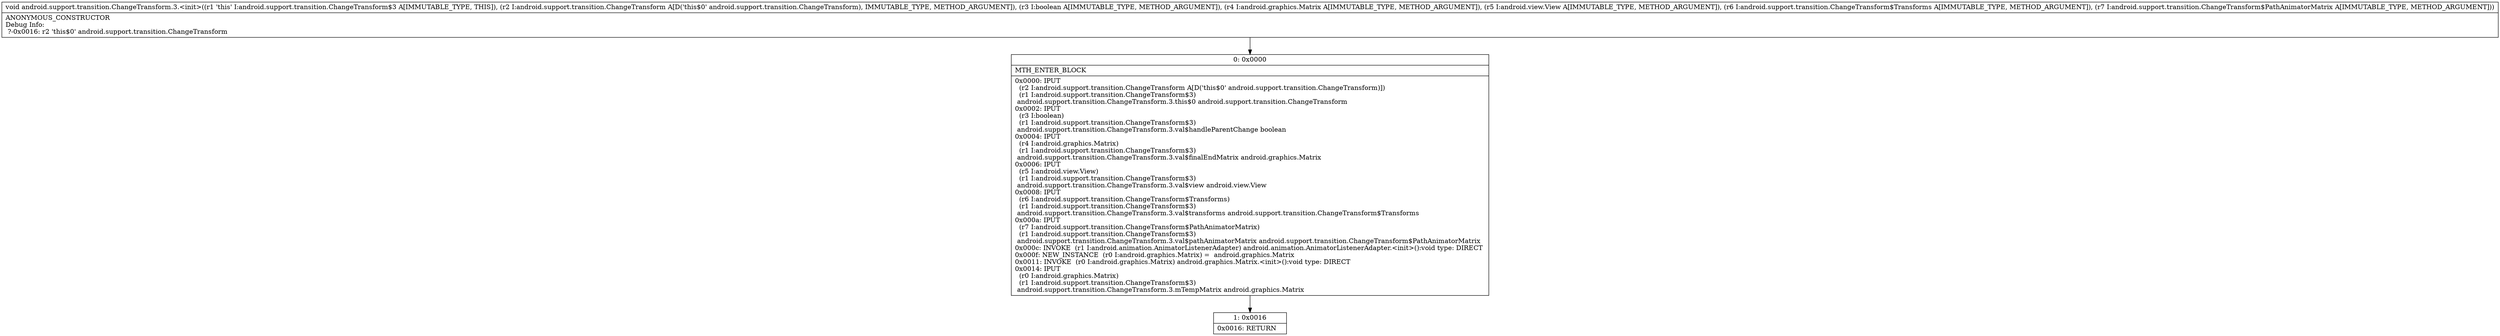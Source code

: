 digraph "CFG forandroid.support.transition.ChangeTransform.3.\<init\>(Landroid\/support\/transition\/ChangeTransform;ZLandroid\/graphics\/Matrix;Landroid\/view\/View;Landroid\/support\/transition\/ChangeTransform$Transforms;Landroid\/support\/transition\/ChangeTransform$PathAnimatorMatrix;)V" {
Node_0 [shape=record,label="{0\:\ 0x0000|MTH_ENTER_BLOCK\l|0x0000: IPUT  \l  (r2 I:android.support.transition.ChangeTransform A[D('this$0' android.support.transition.ChangeTransform)])\l  (r1 I:android.support.transition.ChangeTransform$3)\l android.support.transition.ChangeTransform.3.this$0 android.support.transition.ChangeTransform \l0x0002: IPUT  \l  (r3 I:boolean)\l  (r1 I:android.support.transition.ChangeTransform$3)\l android.support.transition.ChangeTransform.3.val$handleParentChange boolean \l0x0004: IPUT  \l  (r4 I:android.graphics.Matrix)\l  (r1 I:android.support.transition.ChangeTransform$3)\l android.support.transition.ChangeTransform.3.val$finalEndMatrix android.graphics.Matrix \l0x0006: IPUT  \l  (r5 I:android.view.View)\l  (r1 I:android.support.transition.ChangeTransform$3)\l android.support.transition.ChangeTransform.3.val$view android.view.View \l0x0008: IPUT  \l  (r6 I:android.support.transition.ChangeTransform$Transforms)\l  (r1 I:android.support.transition.ChangeTransform$3)\l android.support.transition.ChangeTransform.3.val$transforms android.support.transition.ChangeTransform$Transforms \l0x000a: IPUT  \l  (r7 I:android.support.transition.ChangeTransform$PathAnimatorMatrix)\l  (r1 I:android.support.transition.ChangeTransform$3)\l android.support.transition.ChangeTransform.3.val$pathAnimatorMatrix android.support.transition.ChangeTransform$PathAnimatorMatrix \l0x000c: INVOKE  (r1 I:android.animation.AnimatorListenerAdapter) android.animation.AnimatorListenerAdapter.\<init\>():void type: DIRECT \l0x000f: NEW_INSTANCE  (r0 I:android.graphics.Matrix) =  android.graphics.Matrix \l0x0011: INVOKE  (r0 I:android.graphics.Matrix) android.graphics.Matrix.\<init\>():void type: DIRECT \l0x0014: IPUT  \l  (r0 I:android.graphics.Matrix)\l  (r1 I:android.support.transition.ChangeTransform$3)\l android.support.transition.ChangeTransform.3.mTempMatrix android.graphics.Matrix \l}"];
Node_1 [shape=record,label="{1\:\ 0x0016|0x0016: RETURN   \l}"];
MethodNode[shape=record,label="{void android.support.transition.ChangeTransform.3.\<init\>((r1 'this' I:android.support.transition.ChangeTransform$3 A[IMMUTABLE_TYPE, THIS]), (r2 I:android.support.transition.ChangeTransform A[D('this$0' android.support.transition.ChangeTransform), IMMUTABLE_TYPE, METHOD_ARGUMENT]), (r3 I:boolean A[IMMUTABLE_TYPE, METHOD_ARGUMENT]), (r4 I:android.graphics.Matrix A[IMMUTABLE_TYPE, METHOD_ARGUMENT]), (r5 I:android.view.View A[IMMUTABLE_TYPE, METHOD_ARGUMENT]), (r6 I:android.support.transition.ChangeTransform$Transforms A[IMMUTABLE_TYPE, METHOD_ARGUMENT]), (r7 I:android.support.transition.ChangeTransform$PathAnimatorMatrix A[IMMUTABLE_TYPE, METHOD_ARGUMENT]))  | ANONYMOUS_CONSTRUCTOR\lDebug Info:\l  ?\-0x0016: r2 'this$0' android.support.transition.ChangeTransform\l}"];
MethodNode -> Node_0;
Node_0 -> Node_1;
}

